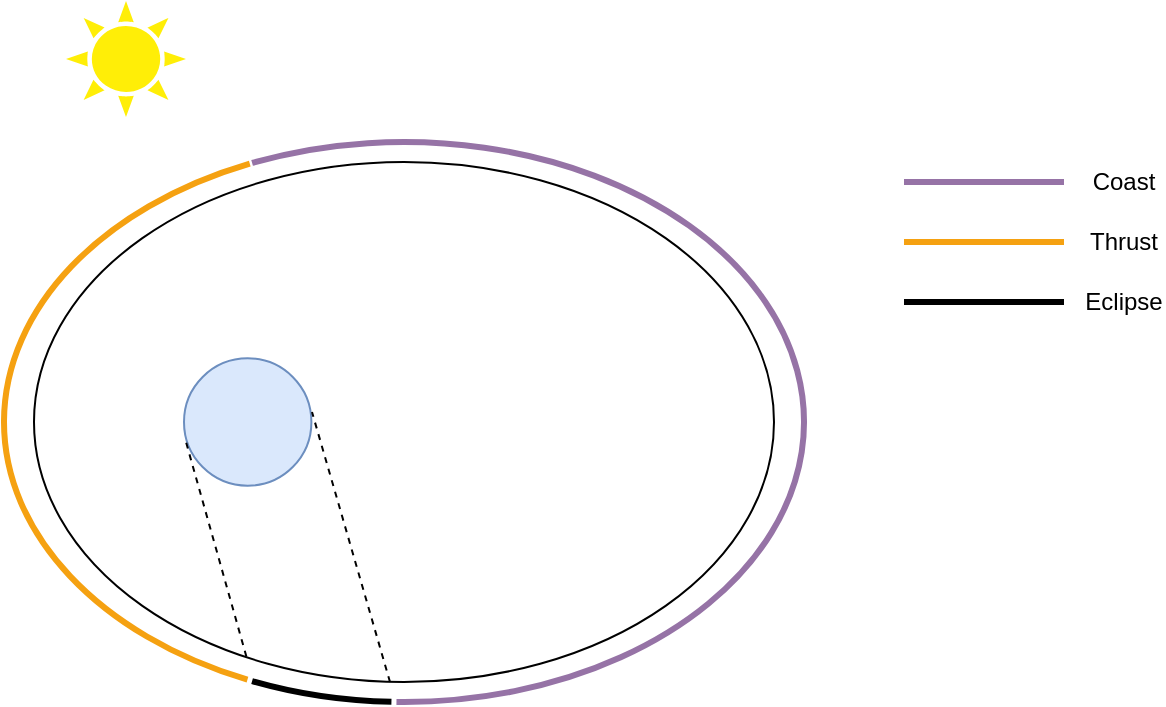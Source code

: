 <mxfile version="12.4.7" type="device"><diagram id="5b0RmaCDtRIG8YG1EKwM" name="Page-1"><mxGraphModel dx="772" dy="1629" grid="1" gridSize="10" guides="1" tooltips="1" connect="1" arrows="1" fold="1" page="1" pageScale="1" pageWidth="827" pageHeight="1169" math="0" shadow="0"><root><mxCell id="0"/><mxCell id="1" parent="0"/><mxCell id="aj8CMeHuWGlM_JW_GZ6q-2" value="" style="ellipse;whiteSpace=wrap;html=1;" vertex="1" parent="1"><mxGeometry x="155" y="80" width="370" height="260" as="geometry"/></mxCell><mxCell id="aj8CMeHuWGlM_JW_GZ6q-1" value="" style="ellipse;whiteSpace=wrap;html=1;aspect=fixed;fillColor=#dae8fc;strokeColor=#6c8ebf;" vertex="1" parent="1"><mxGeometry x="230" y="178.15" width="63.7" height="63.7" as="geometry"/></mxCell><mxCell id="aj8CMeHuWGlM_JW_GZ6q-5" value="" style="shape=mxgraph.signs.nature.sun_3;html=1;fillColor=#FFEE07;strokeColor=none;verticalLabelPosition=bottom;verticalAlign=top;align=center;" vertex="1" parent="1"><mxGeometry x="171" y="-0.5" width="60" height="58" as="geometry"/></mxCell><mxCell id="aj8CMeHuWGlM_JW_GZ6q-14" value="" style="endArrow=none;dashed=1;html=1;entryX=0.943;entryY=0.293;entryDx=0;entryDy=0;entryPerimeter=0;exitX=0.287;exitY=0.951;exitDx=0;exitDy=0;exitPerimeter=0;" edge="1" parent="1" source="aj8CMeHuWGlM_JW_GZ6q-2"><mxGeometry width="50" height="50" relative="1" as="geometry"><mxPoint x="260" y="330" as="sourcePoint"/><mxPoint x="230.999" y="220.004" as="targetPoint"/></mxGeometry></mxCell><mxCell id="aj8CMeHuWGlM_JW_GZ6q-16" value="" style="endArrow=none;dashed=1;html=1;entryX=0.943;entryY=0.293;entryDx=0;entryDy=0;entryPerimeter=0;" edge="1" parent="1"><mxGeometry width="50" height="50" relative="1" as="geometry"><mxPoint x="333" y="340" as="sourcePoint"/><mxPoint x="293.999" y="205.004" as="targetPoint"/></mxGeometry></mxCell><mxCell id="aj8CMeHuWGlM_JW_GZ6q-23" value="" style="verticalLabelPosition=bottom;verticalAlign=top;html=1;shape=mxgraph.basic.arc;startAngle=0.564;endAngle=0.937;fillColor=#ffe6cc;strokeColor=#F5A111;strokeWidth=3;" vertex="1" parent="1"><mxGeometry x="140" y="70" width="400" height="280" as="geometry"/></mxCell><mxCell id="aj8CMeHuWGlM_JW_GZ6q-25" value="" style="verticalLabelPosition=bottom;verticalAlign=top;html=1;shape=mxgraph.basic.arc;startAngle=0.505;endAngle=0.562;fillColor=#ffe6cc;strokeColor=#000000;strokeWidth=3;" vertex="1" parent="1"><mxGeometry x="140" y="70" width="400" height="280" as="geometry"/></mxCell><mxCell id="aj8CMeHuWGlM_JW_GZ6q-26" value="" style="verticalLabelPosition=bottom;verticalAlign=top;html=1;shape=mxgraph.basic.arc;startAngle=0.938;endAngle=0.503;fillColor=#e1d5e7;strokeColor=#9673a6;strokeWidth=3;" vertex="1" parent="1"><mxGeometry x="140" y="70" width="400" height="280" as="geometry"/></mxCell><mxCell id="aj8CMeHuWGlM_JW_GZ6q-27" value="" style="endArrow=none;html=1;strokeWidth=3;fillColor=#e1d5e7;strokeColor=#9673a6;" edge="1" parent="1"><mxGeometry width="50" height="50" relative="1" as="geometry"><mxPoint x="590" y="90" as="sourcePoint"/><mxPoint x="670" y="90" as="targetPoint"/></mxGeometry></mxCell><mxCell id="aj8CMeHuWGlM_JW_GZ6q-28" value="Coast" style="text;html=1;strokeColor=none;fillColor=none;align=center;verticalAlign=middle;whiteSpace=wrap;rounded=0;" vertex="1" parent="1"><mxGeometry x="680" y="80" width="40" height="20" as="geometry"/></mxCell><mxCell id="aj8CMeHuWGlM_JW_GZ6q-29" value="" style="endArrow=none;html=1;strokeWidth=3;fillColor=#e1d5e7;strokeColor=#F5A111;" edge="1" parent="1"><mxGeometry width="50" height="50" relative="1" as="geometry"><mxPoint x="590" y="120" as="sourcePoint"/><mxPoint x="670" y="120" as="targetPoint"/></mxGeometry></mxCell><mxCell id="aj8CMeHuWGlM_JW_GZ6q-30" value="Thrust" style="text;html=1;strokeColor=none;fillColor=none;align=center;verticalAlign=middle;whiteSpace=wrap;rounded=0;" vertex="1" parent="1"><mxGeometry x="680" y="110" width="40" height="20" as="geometry"/></mxCell><mxCell id="aj8CMeHuWGlM_JW_GZ6q-31" value="" style="endArrow=none;html=1;strokeWidth=3;fillColor=#e1d5e7;strokeColor=#000000;" edge="1" parent="1"><mxGeometry width="50" height="50" relative="1" as="geometry"><mxPoint x="590" y="150" as="sourcePoint"/><mxPoint x="670" y="150" as="targetPoint"/></mxGeometry></mxCell><mxCell id="aj8CMeHuWGlM_JW_GZ6q-32" value="Eclipse" style="text;html=1;strokeColor=none;fillColor=none;align=center;verticalAlign=middle;whiteSpace=wrap;rounded=0;" vertex="1" parent="1"><mxGeometry x="680" y="140" width="40" height="20" as="geometry"/></mxCell></root></mxGraphModel></diagram></mxfile>